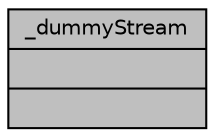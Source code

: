 digraph "_dummyStream"
{
 // INTERACTIVE_SVG=YES
  bgcolor="transparent";
  edge [fontname="Helvetica",fontsize="10",labelfontname="Helvetica",labelfontsize="10"];
  node [fontname="Helvetica",fontsize="10",shape=record];
  Node1 [label="{_dummyStream\n||}",height=0.2,width=0.4,color="black", fillcolor="grey75", style="filled" fontcolor="black"];
}
